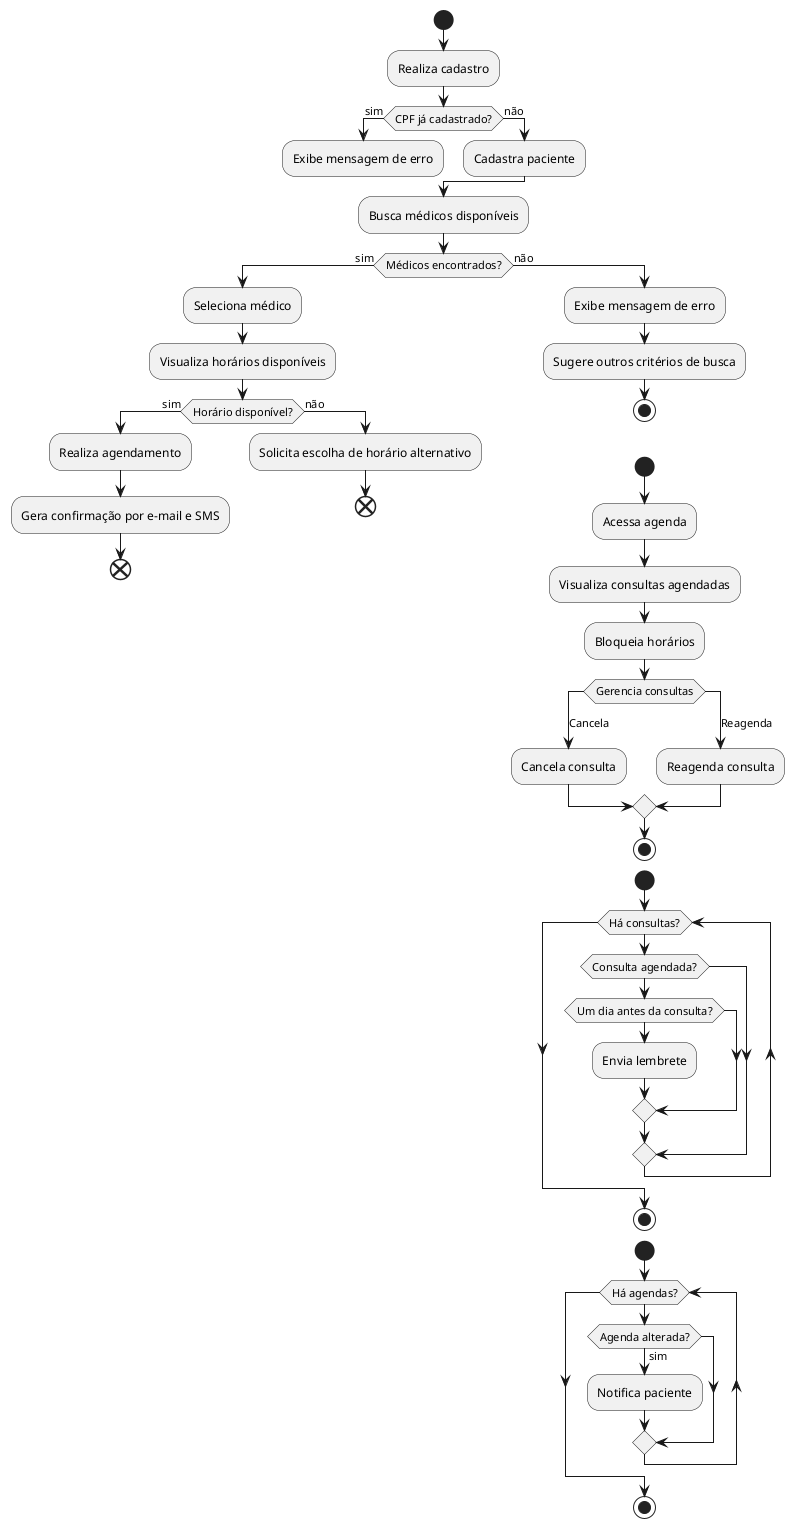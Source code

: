 @startuml
'Victor Hugo Vieira Cruz'
start
:Realiza cadastro;
if (CPF já cadastrado?) then (sim)
  :Exibe mensagem de erro;
  detach
else (não)
  :Cadastra paciente;
endif

:Busca médicos disponíveis;
if (Médicos encontrados?) then (sim)
  :Seleciona médico;
  :Visualiza horários disponíveis;
  if (Horário disponível?) then (sim)
    :Realiza agendamento;
    :Gera confirmação por e-mail e SMS;
    end
  else (não)
    :Solicita escolha de horário alternativo;
    end
  endif
else (não)
  :Exibe mensagem de erro;
  :Sugere outros critérios de busca;
stop

start 
:Acessa agenda;
:Visualiza consultas agendadas;
:Bloqueia horários;
switch (Gerencia consultas)
  case (Cancela)
    :Cancela consulta;
  case (Reagenda)
    :Reagenda consulta;
endswitch
stop


start  
while (Há consultas?);  
if (Consulta agendada?) then  
    if (Um dia antes da consulta?) then  
        :Envia lembrete;  
    endif  
endif  
endwhile 
stop  

start  
while (Há agendas?)  
if (Agenda alterada?) then (sim)  
    :Notifica paciente;  
endif  
endwhile
stop
@enduml
